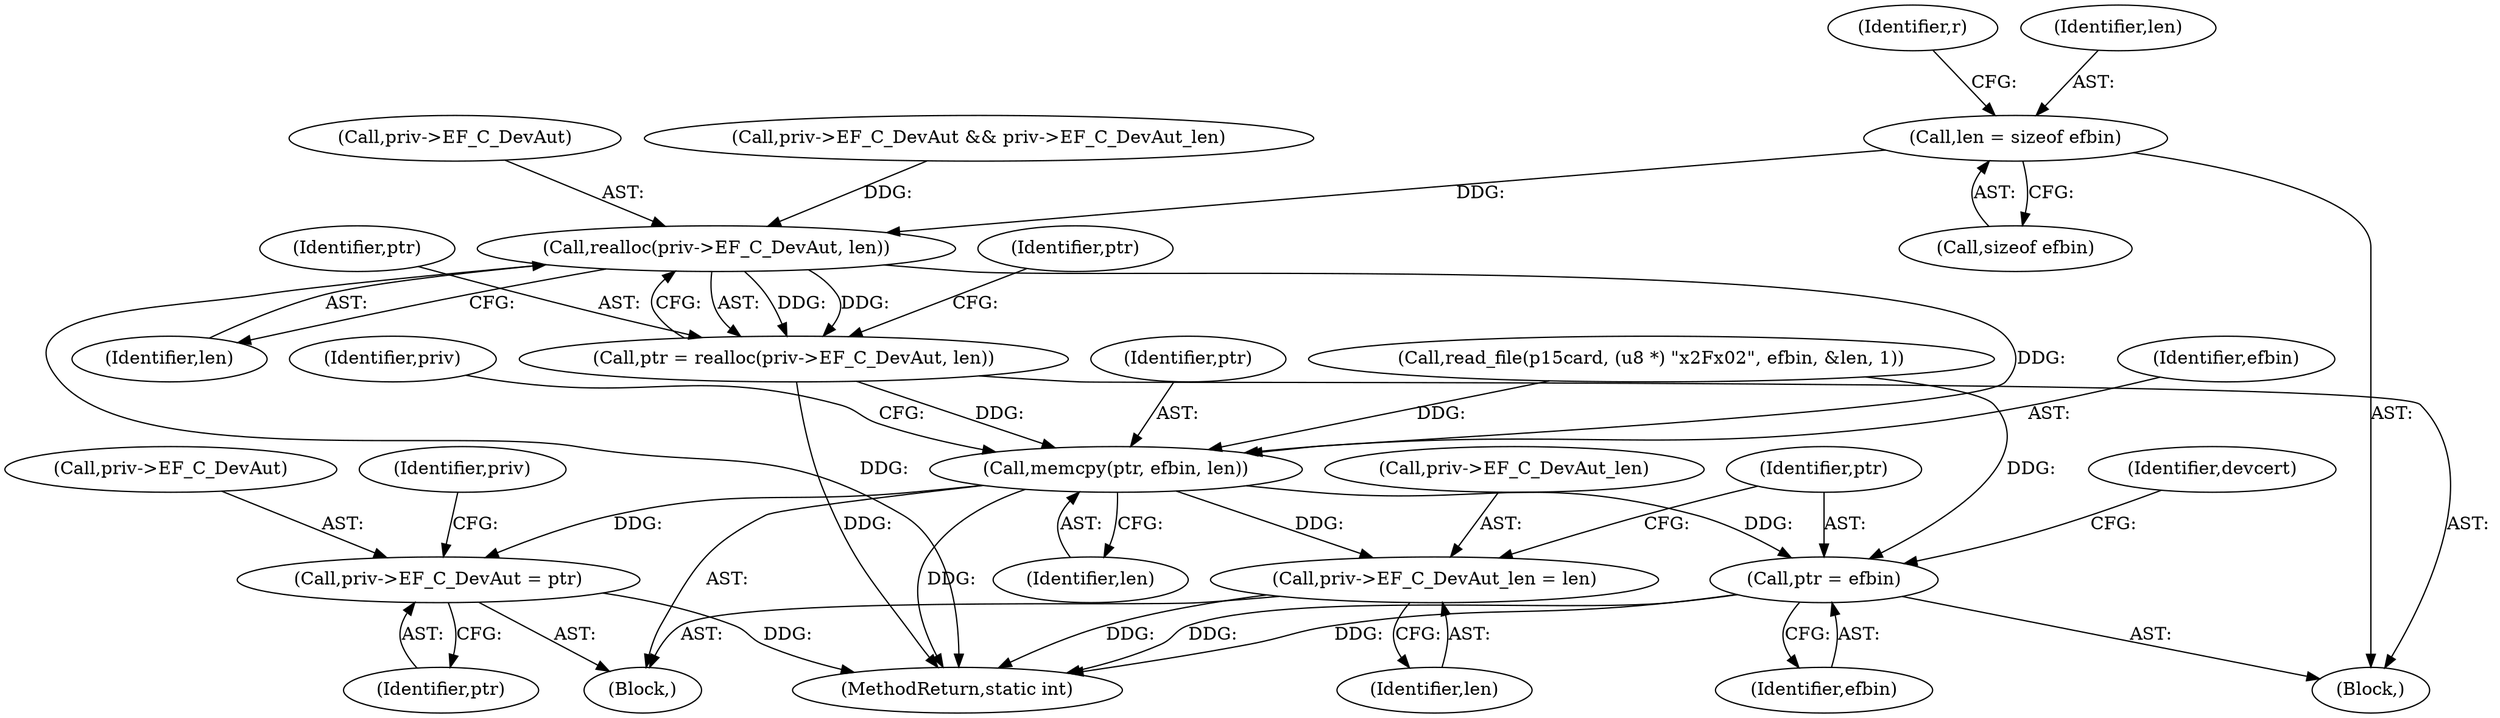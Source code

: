 digraph "0_OpenSC_360e95d45ac4123255a4c796db96337f332160ad#diff-d643a0fa169471dbf2912f4866dc49c5_6@API" {
"1000290" [label="(Call,len = sizeof efbin)"];
"1000313" [label="(Call,realloc(priv->EF_C_DevAut, len))"];
"1000311" [label="(Call,ptr = realloc(priv->EF_C_DevAut, len))"];
"1000321" [label="(Call,memcpy(ptr, efbin, len))"];
"1000325" [label="(Call,priv->EF_C_DevAut = ptr)"];
"1000330" [label="(Call,priv->EF_C_DevAut_len = len)"];
"1000335" [label="(Call,ptr = efbin)"];
"1000324" [label="(Identifier,len)"];
"1000340" [label="(Identifier,devcert)"];
"1000295" [label="(Identifier,r)"];
"1001087" [label="(MethodReturn,static int)"];
"1000311" [label="(Call,ptr = realloc(priv->EF_C_DevAut, len))"];
"1000326" [label="(Call,priv->EF_C_DevAut)"];
"1000331" [label="(Call,priv->EF_C_DevAut_len)"];
"1000320" [label="(Block,)"];
"1000317" [label="(Identifier,len)"];
"1000296" [label="(Call,read_file(p15card, (u8 *) \"\x2F\x02\", efbin, &len, 1))"];
"1000334" [label="(Identifier,len)"];
"1000291" [label="(Identifier,len)"];
"1000292" [label="(Call,sizeof efbin)"];
"1000314" [label="(Call,priv->EF_C_DevAut)"];
"1000330" [label="(Call,priv->EF_C_DevAut_len = len)"];
"1000290" [label="(Call,len = sizeof efbin)"];
"1000322" [label="(Identifier,ptr)"];
"1000329" [label="(Identifier,ptr)"];
"1000312" [label="(Identifier,ptr)"];
"1000270" [label="(Call,priv->EF_C_DevAut && priv->EF_C_DevAut_len)"];
"1000323" [label="(Identifier,efbin)"];
"1000289" [label="(Block,)"];
"1000327" [label="(Identifier,priv)"];
"1000313" [label="(Call,realloc(priv->EF_C_DevAut, len))"];
"1000335" [label="(Call,ptr = efbin)"];
"1000337" [label="(Identifier,efbin)"];
"1000325" [label="(Call,priv->EF_C_DevAut = ptr)"];
"1000321" [label="(Call,memcpy(ptr, efbin, len))"];
"1000319" [label="(Identifier,ptr)"];
"1000336" [label="(Identifier,ptr)"];
"1000332" [label="(Identifier,priv)"];
"1000290" -> "1000289"  [label="AST: "];
"1000290" -> "1000292"  [label="CFG: "];
"1000291" -> "1000290"  [label="AST: "];
"1000292" -> "1000290"  [label="AST: "];
"1000295" -> "1000290"  [label="CFG: "];
"1000290" -> "1000313"  [label="DDG: "];
"1000313" -> "1000311"  [label="AST: "];
"1000313" -> "1000317"  [label="CFG: "];
"1000314" -> "1000313"  [label="AST: "];
"1000317" -> "1000313"  [label="AST: "];
"1000311" -> "1000313"  [label="CFG: "];
"1000313" -> "1001087"  [label="DDG: "];
"1000313" -> "1000311"  [label="DDG: "];
"1000313" -> "1000311"  [label="DDG: "];
"1000270" -> "1000313"  [label="DDG: "];
"1000313" -> "1000321"  [label="DDG: "];
"1000311" -> "1000289"  [label="AST: "];
"1000312" -> "1000311"  [label="AST: "];
"1000319" -> "1000311"  [label="CFG: "];
"1000311" -> "1001087"  [label="DDG: "];
"1000311" -> "1000321"  [label="DDG: "];
"1000321" -> "1000320"  [label="AST: "];
"1000321" -> "1000324"  [label="CFG: "];
"1000322" -> "1000321"  [label="AST: "];
"1000323" -> "1000321"  [label="AST: "];
"1000324" -> "1000321"  [label="AST: "];
"1000327" -> "1000321"  [label="CFG: "];
"1000321" -> "1001087"  [label="DDG: "];
"1000296" -> "1000321"  [label="DDG: "];
"1000321" -> "1000325"  [label="DDG: "];
"1000321" -> "1000330"  [label="DDG: "];
"1000321" -> "1000335"  [label="DDG: "];
"1000325" -> "1000320"  [label="AST: "];
"1000325" -> "1000329"  [label="CFG: "];
"1000326" -> "1000325"  [label="AST: "];
"1000329" -> "1000325"  [label="AST: "];
"1000332" -> "1000325"  [label="CFG: "];
"1000325" -> "1001087"  [label="DDG: "];
"1000330" -> "1000320"  [label="AST: "];
"1000330" -> "1000334"  [label="CFG: "];
"1000331" -> "1000330"  [label="AST: "];
"1000334" -> "1000330"  [label="AST: "];
"1000336" -> "1000330"  [label="CFG: "];
"1000330" -> "1001087"  [label="DDG: "];
"1000335" -> "1000289"  [label="AST: "];
"1000335" -> "1000337"  [label="CFG: "];
"1000336" -> "1000335"  [label="AST: "];
"1000337" -> "1000335"  [label="AST: "];
"1000340" -> "1000335"  [label="CFG: "];
"1000335" -> "1001087"  [label="DDG: "];
"1000335" -> "1001087"  [label="DDG: "];
"1000296" -> "1000335"  [label="DDG: "];
}
